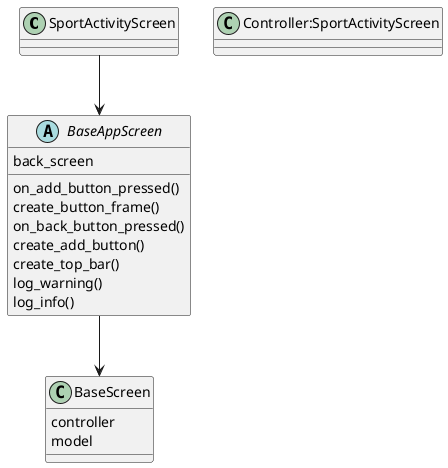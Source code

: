 @startuml

class SportActivityScreen
class BaseScreen {
controller
model
}

abstract BaseAppScreen {
    back_screen
    on_add_button_pressed()
    create_button_frame()
    on_back_button_pressed()
    create_add_button()
    create_top_bar()
    log_warning()
    log_info()
}

class Controller:SportActivityScreen {
}

SportActivityScreen --> BaseAppScreen
BaseAppScreen --> BaseScreen

@enduml

